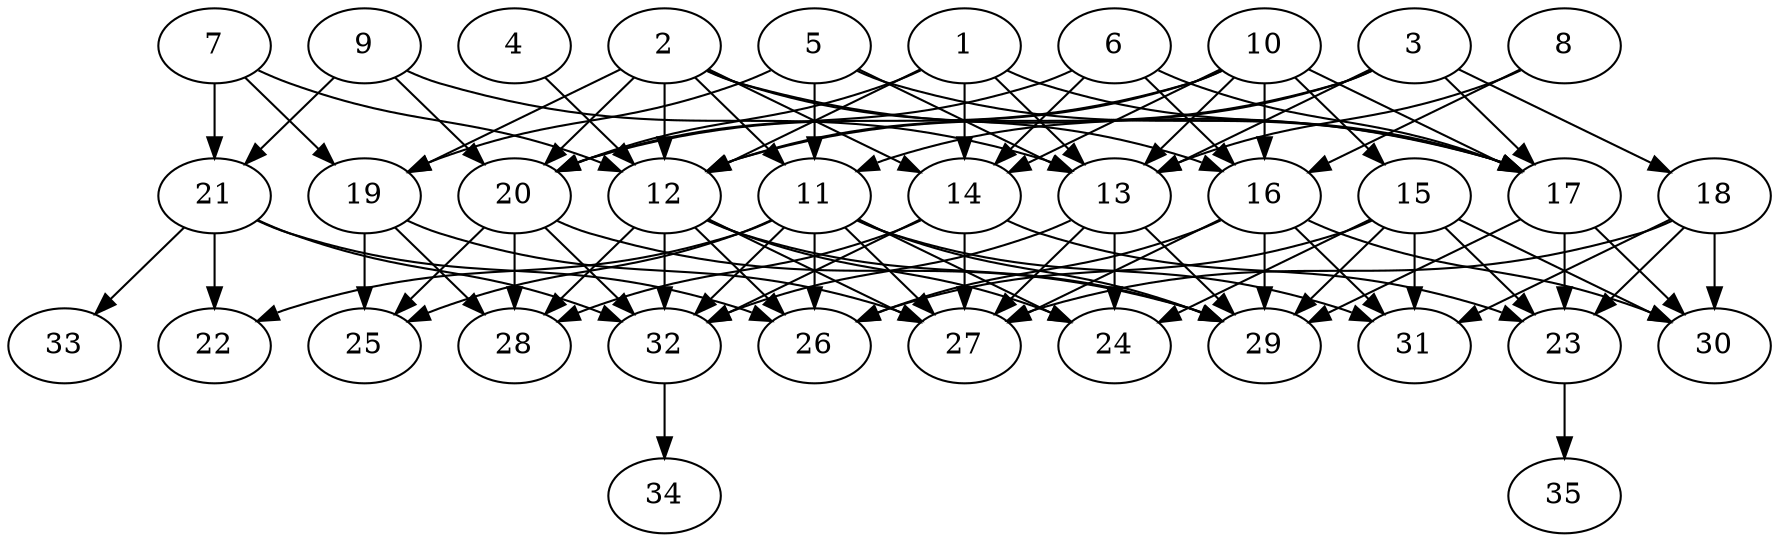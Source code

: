// DAG automatically generated by daggen at Thu Oct  3 14:05:36 2019
// ./daggen --dot -n 35 --ccr 0.4 --fat 0.7 --regular 0.9 --density 0.6 --mindata 5242880 --maxdata 52428800 
digraph G {
  1 [size="15974400", alpha="0.04", expect_size="6389760"] 
  1 -> 12 [size ="6389760"]
  1 -> 13 [size ="6389760"]
  1 -> 14 [size ="6389760"]
  1 -> 17 [size ="6389760"]
  1 -> 20 [size ="6389760"]
  2 [size="105784320", alpha="0.18", expect_size="42313728"] 
  2 -> 11 [size ="42313728"]
  2 -> 12 [size ="42313728"]
  2 -> 14 [size ="42313728"]
  2 -> 16 [size ="42313728"]
  2 -> 17 [size ="42313728"]
  2 -> 19 [size ="42313728"]
  2 -> 20 [size ="42313728"]
  3 [size="48934400", alpha="0.03", expect_size="19573760"] 
  3 -> 11 [size ="19573760"]
  3 -> 12 [size ="19573760"]
  3 -> 13 [size ="19573760"]
  3 -> 17 [size ="19573760"]
  3 -> 18 [size ="19573760"]
  4 [size="51384320", alpha="0.01", expect_size="20553728"] 
  4 -> 12 [size ="20553728"]
  5 [size="34752000", alpha="0.10", expect_size="13900800"] 
  5 -> 11 [size ="13900800"]
  5 -> 13 [size ="13900800"]
  5 -> 17 [size ="13900800"]
  5 -> 19 [size ="13900800"]
  6 [size="75097600", alpha="0.12", expect_size="30039040"] 
  6 -> 14 [size ="30039040"]
  6 -> 16 [size ="30039040"]
  6 -> 17 [size ="30039040"]
  6 -> 20 [size ="30039040"]
  7 [size="75356160", alpha="0.01", expect_size="30142464"] 
  7 -> 12 [size ="30142464"]
  7 -> 19 [size ="30142464"]
  7 -> 21 [size ="30142464"]
  8 [size="50895360", alpha="0.00", expect_size="20358144"] 
  8 -> 13 [size ="20358144"]
  8 -> 16 [size ="20358144"]
  9 [size="41100800", alpha="0.04", expect_size="16440320"] 
  9 -> 13 [size ="16440320"]
  9 -> 20 [size ="16440320"]
  9 -> 21 [size ="16440320"]
  10 [size="50903040", alpha="0.17", expect_size="20361216"] 
  10 -> 12 [size ="20361216"]
  10 -> 13 [size ="20361216"]
  10 -> 14 [size ="20361216"]
  10 -> 15 [size ="20361216"]
  10 -> 16 [size ="20361216"]
  10 -> 17 [size ="20361216"]
  10 -> 20 [size ="20361216"]
  11 [size="36459520", alpha="0.17", expect_size="14583808"] 
  11 -> 22 [size ="14583808"]
  11 -> 24 [size ="14583808"]
  11 -> 25 [size ="14583808"]
  11 -> 26 [size ="14583808"]
  11 -> 27 [size ="14583808"]
  11 -> 29 [size ="14583808"]
  11 -> 31 [size ="14583808"]
  11 -> 32 [size ="14583808"]
  12 [size="59202560", alpha="0.04", expect_size="23681024"] 
  12 -> 24 [size ="23681024"]
  12 -> 26 [size ="23681024"]
  12 -> 27 [size ="23681024"]
  12 -> 28 [size ="23681024"]
  12 -> 29 [size ="23681024"]
  12 -> 32 [size ="23681024"]
  13 [size="44620800", alpha="0.03", expect_size="17848320"] 
  13 -> 24 [size ="17848320"]
  13 -> 27 [size ="17848320"]
  13 -> 29 [size ="17848320"]
  13 -> 32 [size ="17848320"]
  14 [size="60019200", alpha="0.17", expect_size="24007680"] 
  14 -> 23 [size ="24007680"]
  14 -> 27 [size ="24007680"]
  14 -> 28 [size ="24007680"]
  14 -> 32 [size ="24007680"]
  15 [size="66007040", alpha="0.06", expect_size="26402816"] 
  15 -> 23 [size ="26402816"]
  15 -> 24 [size ="26402816"]
  15 -> 26 [size ="26402816"]
  15 -> 29 [size ="26402816"]
  15 -> 30 [size ="26402816"]
  15 -> 31 [size ="26402816"]
  16 [size="123525120", alpha="0.05", expect_size="49410048"] 
  16 -> 26 [size ="49410048"]
  16 -> 27 [size ="49410048"]
  16 -> 29 [size ="49410048"]
  16 -> 30 [size ="49410048"]
  16 -> 31 [size ="49410048"]
  17 [size="78686720", alpha="0.04", expect_size="31474688"] 
  17 -> 23 [size ="31474688"]
  17 -> 29 [size ="31474688"]
  17 -> 30 [size ="31474688"]
  18 [size="85885440", alpha="0.14", expect_size="34354176"] 
  18 -> 23 [size ="34354176"]
  18 -> 27 [size ="34354176"]
  18 -> 30 [size ="34354176"]
  18 -> 31 [size ="34354176"]
  19 [size="88166400", alpha="0.07", expect_size="35266560"] 
  19 -> 25 [size ="35266560"]
  19 -> 27 [size ="35266560"]
  19 -> 28 [size ="35266560"]
  20 [size="114498560", alpha="0.03", expect_size="45799424"] 
  20 -> 25 [size ="45799424"]
  20 -> 28 [size ="45799424"]
  20 -> 29 [size ="45799424"]
  20 -> 32 [size ="45799424"]
  21 [size="94704640", alpha="0.00", expect_size="37881856"] 
  21 -> 22 [size ="37881856"]
  21 -> 26 [size ="37881856"]
  21 -> 32 [size ="37881856"]
  21 -> 33 [size ="37881856"]
  22 [size="77821440", alpha="0.13", expect_size="31128576"] 
  23 [size="103841280", alpha="0.12", expect_size="41536512"] 
  23 -> 35 [size ="41536512"]
  24 [size="120076800", alpha="0.17", expect_size="48030720"] 
  25 [size="100323840", alpha="0.06", expect_size="40129536"] 
  26 [size="19604480", alpha="0.06", expect_size="7841792"] 
  27 [size="48732160", alpha="0.16", expect_size="19492864"] 
  28 [size="72606720", alpha="0.13", expect_size="29042688"] 
  29 [size="35735040", alpha="0.14", expect_size="14294016"] 
  30 [size="75873280", alpha="0.01", expect_size="30349312"] 
  31 [size="95828480", alpha="0.13", expect_size="38331392"] 
  32 [size="98470400", alpha="0.12", expect_size="39388160"] 
  32 -> 34 [size ="39388160"]
  33 [size="58513920", alpha="0.17", expect_size="23405568"] 
  34 [size="129748480", alpha="0.10", expect_size="51899392"] 
  35 [size="114524160", alpha="0.12", expect_size="45809664"] 
}
